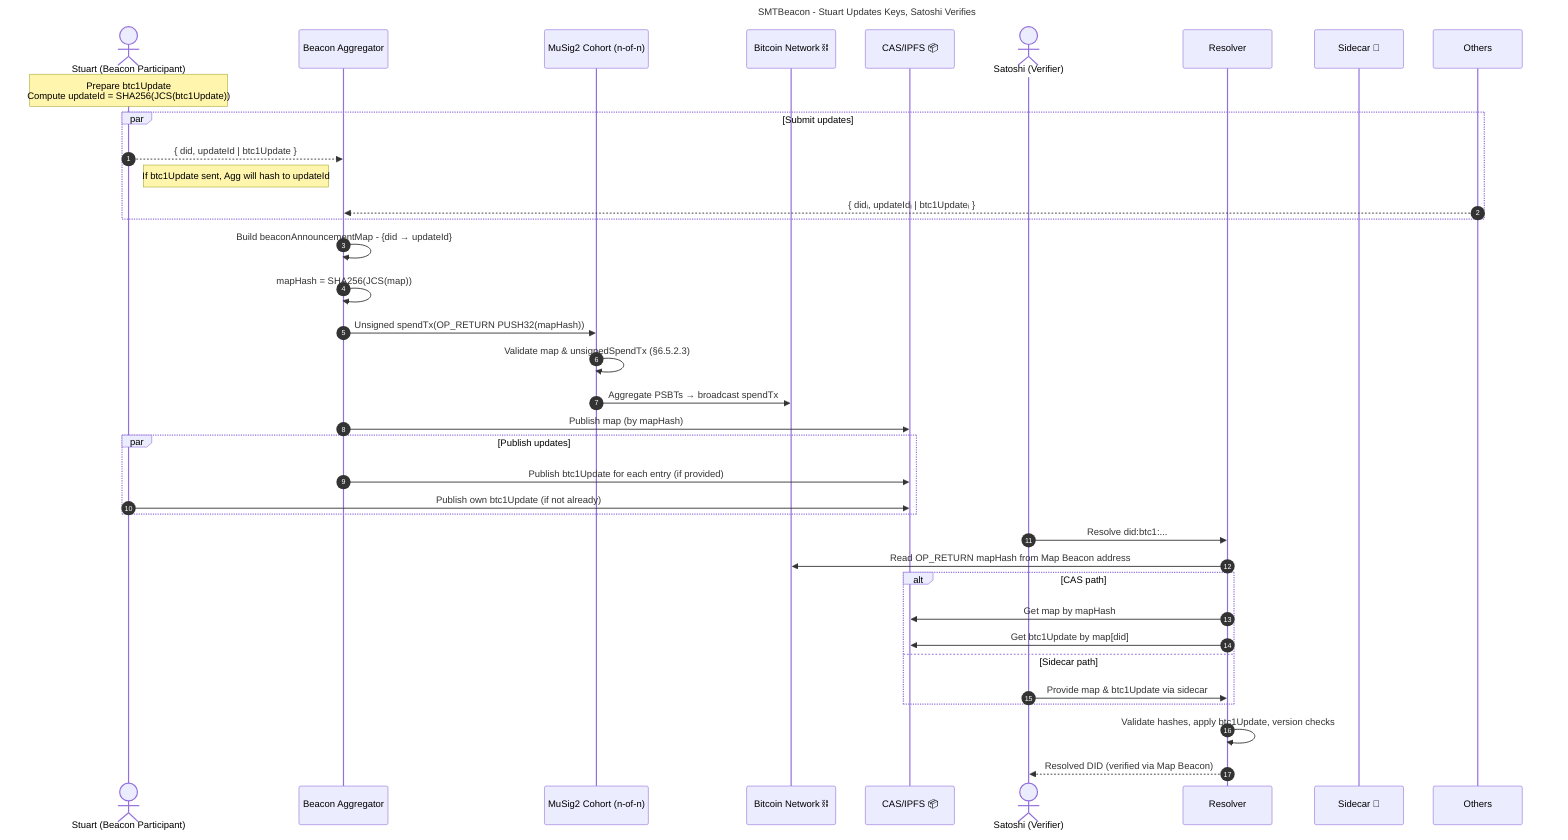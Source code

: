 ---
title: SMTBeacon - Stuart Updates Keys, Satoshi Verifies
---

sequenceDiagram
    autonumber
    actor Stu as Stuart (Beacon Participant)
    participant Agg as Beacon Aggregator
    participant Coh as MuSig2 Cohort (n-of-n)
    participant BTC as Bitcoin Network ⛓
    participant CAS as CAS/IPFS 📦
    actor Sat as Satoshi (Verifier)
    participant Res as Resolver
    participant Side as Sidecar 🧳

    Note over Stu: Prepare btc1Update<br/>Compute updateId = SHA256(JCS(btc1Update))

    par Submit updates
      Stu-->>Agg: { did, updateId | btc1Update }
      Note right of Stu: If btc1Update sent, Agg will hash to updateId
      Others-->>Agg: { didᵢ, updateIdᵢ | btc1Updateᵢ }
    end

    Agg->>Agg: Build beaconAnnouncementMap - {did → updateId}
    Agg->>Agg: mapHash = SHA256(JCS(map))
    Agg->>Coh: Unsigned spendTx(OP_RETURN PUSH32(mapHash))
    Coh->>Coh: Validate map & unsignedSpendTx (§6.5.2.3)
    Coh->>BTC: Aggregate PSBTs → broadcast spendTx

    Agg->>CAS: Publish map (by mapHash)
    par Publish updates
      Agg->>CAS: Publish btc1Update for each entry (if provided)
      Stu->>CAS: Publish own btc1Update (if not already)
    end

    Sat->>Res: Resolve did:btc1:...
    Res->>BTC: Read OP_RETURN mapHash from Map Beacon address
    alt CAS path
      Res->>CAS: Get map by mapHash
      Res->>CAS: Get btc1Update by map[did]
    else Sidecar path
      Sat->>Res: Provide map & btc1Update via sidecar
    end

    Res->>Res: Validate hashes, apply btc1Update, version checks
    Res-->>Sat: Resolved DID (verified via Map Beacon)